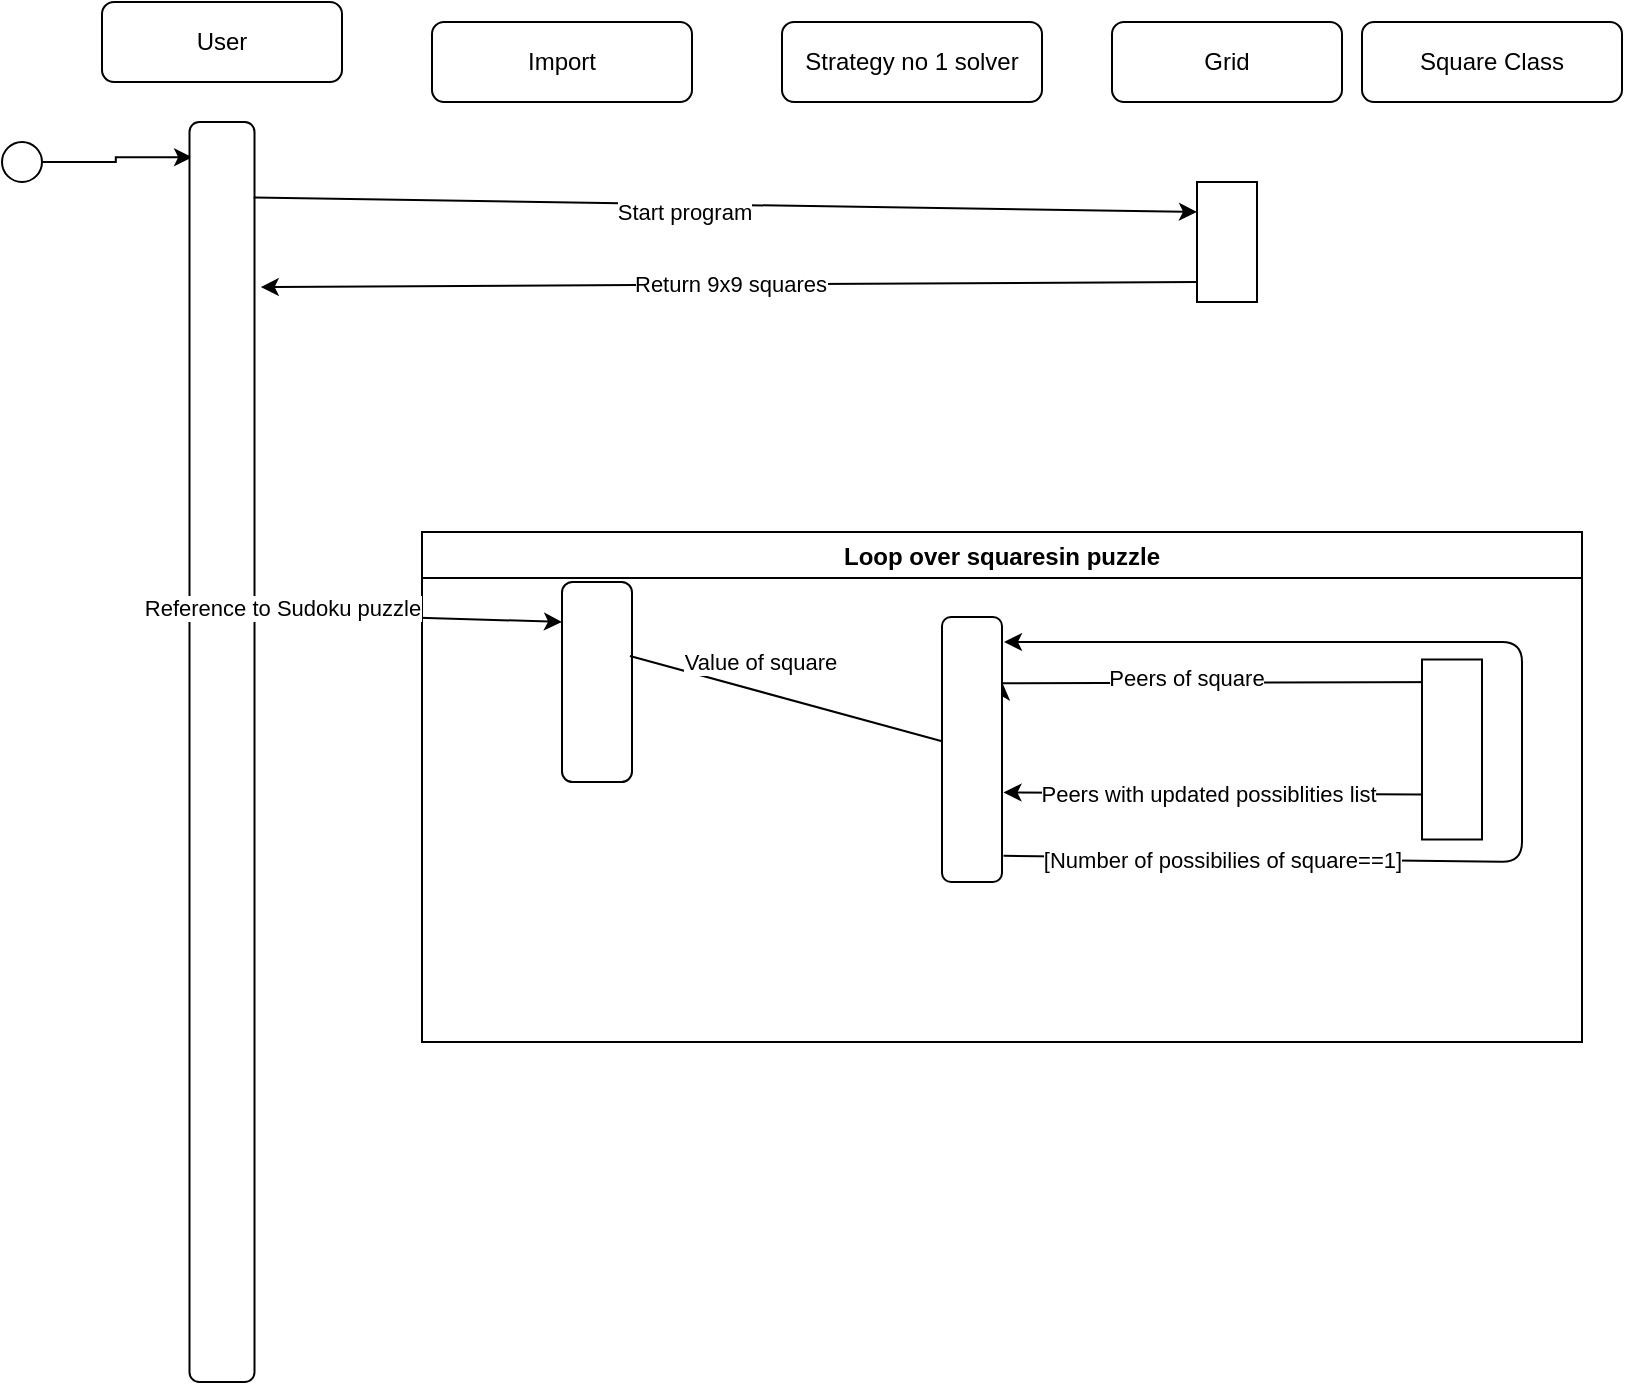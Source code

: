 <mxfile>
    <diagram id="aMPgfaCS1i6V14D40G4e" name="Page-1">
        <mxGraphModel dx="1251" dy="616" grid="1" gridSize="10" guides="1" tooltips="1" connect="1" arrows="1" fold="1" page="1" pageScale="1" pageWidth="850" pageHeight="1100" math="0" shadow="0">
            <root>
                <mxCell id="0"/>
                <mxCell id="1" parent="0"/>
                <mxCell id="32" style="edgeStyle=orthogonalEdgeStyle;rounded=0;orthogonalLoop=1;jettySize=auto;html=1;exitX=1;exitY=0.5;exitDx=0;exitDy=0;entryX=1;entryY=0.5;entryDx=0;entryDy=0;" parent="1" edge="1">
                    <mxGeometry relative="1" as="geometry">
                        <Array as="points">
                            <mxPoint x="820" y="530"/>
                            <mxPoint x="820" y="295"/>
                        </Array>
                        <mxPoint x="780" y="295" as="targetPoint"/>
                    </mxGeometry>
                </mxCell>
                <mxCell id="33" value="Yes" style="edgeLabel;html=1;align=center;verticalAlign=middle;resizable=0;points=[];" parent="32" vertex="1" connectable="0">
                    <mxGeometry x="0.218" y="-2" relative="1" as="geometry">
                        <mxPoint y="1" as="offset"/>
                    </mxGeometry>
                </mxCell>
                <mxCell id="103" style="edgeStyle=orthogonalEdgeStyle;rounded=0;orthogonalLoop=1;jettySize=auto;html=1;exitX=1;exitY=0.5;exitDx=0;exitDy=0;entryX=0.04;entryY=0.028;entryDx=0;entryDy=0;entryPerimeter=0;" edge="1" parent="1" source="34" target="66">
                    <mxGeometry relative="1" as="geometry"/>
                </mxCell>
                <mxCell id="34" value="" style="ellipse;whiteSpace=wrap;html=1;aspect=fixed;" parent="1" vertex="1">
                    <mxGeometry y="80" width="20" height="20" as="geometry"/>
                </mxCell>
                <mxCell id="37" style="edgeStyle=orthogonalEdgeStyle;rounded=0;orthogonalLoop=1;jettySize=auto;html=1;exitX=0.5;exitY=1;exitDx=0;exitDy=0;" parent="1" edge="1">
                    <mxGeometry relative="1" as="geometry">
                        <mxPoint x="140" y="190" as="sourcePoint"/>
                        <mxPoint x="140" y="190" as="targetPoint"/>
                    </mxGeometry>
                </mxCell>
                <mxCell id="65" value="User" style="rounded=1;whiteSpace=wrap;html=1;" vertex="1" parent="1">
                    <mxGeometry x="50" y="10" width="120" height="40" as="geometry"/>
                </mxCell>
                <mxCell id="66" value="" style="rounded=1;whiteSpace=wrap;html=1;" vertex="1" parent="1">
                    <mxGeometry x="93.75" y="70" width="32.5" height="630" as="geometry"/>
                </mxCell>
                <mxCell id="70" value="Import" style="rounded=1;whiteSpace=wrap;html=1;" vertex="1" parent="1">
                    <mxGeometry x="215" y="20" width="130" height="40" as="geometry"/>
                </mxCell>
                <mxCell id="72" value="Strategy no 1 solver" style="rounded=1;whiteSpace=wrap;html=1;" vertex="1" parent="1">
                    <mxGeometry x="390" y="20" width="130" height="40" as="geometry"/>
                </mxCell>
                <mxCell id="74" value="" style="endArrow=classic;html=1;exitX=0.971;exitY=0.37;exitDx=0;exitDy=0;exitPerimeter=0;startArrow=none;" edge="1" parent="1" source="73">
                    <mxGeometry width="50" height="50" relative="1" as="geometry">
                        <mxPoint x="350" y="440" as="sourcePoint"/>
                        <mxPoint x="500" y="350" as="targetPoint"/>
                    </mxGeometry>
                </mxCell>
                <mxCell id="76" value="Square Class" style="rounded=1;whiteSpace=wrap;html=1;" vertex="1" parent="1">
                    <mxGeometry x="680" y="20" width="130" height="40" as="geometry"/>
                </mxCell>
                <mxCell id="78" value="" style="endArrow=classic;html=1;exitX=1;exitY=0.25;exitDx=0;exitDy=0;" edge="1" parent="1" source="73">
                    <mxGeometry width="50" height="50" relative="1" as="geometry">
                        <mxPoint x="552.5" y="350" as="sourcePoint"/>
                        <mxPoint x="740" y="350" as="targetPoint"/>
                    </mxGeometry>
                </mxCell>
                <mxCell id="79" value="Peers of square" style="edgeLabel;html=1;align=center;verticalAlign=middle;resizable=0;points=[];" vertex="1" connectable="0" parent="78">
                    <mxGeometry x="-0.42" y="3" relative="1" as="geometry">
                        <mxPoint x="22" as="offset"/>
                    </mxGeometry>
                </mxCell>
                <mxCell id="80" value="" style="endArrow=classic;html=1;exitX=0;exitY=0.75;exitDx=0;exitDy=0;entryX=1.025;entryY=0.662;entryDx=0;entryDy=0;entryPerimeter=0;" edge="1" parent="1" source="77" target="73">
                    <mxGeometry width="50" height="50" relative="1" as="geometry">
                        <mxPoint x="350" y="450" as="sourcePoint"/>
                        <mxPoint x="543" y="390" as="targetPoint"/>
                    </mxGeometry>
                </mxCell>
                <mxCell id="81" value="Peers with updated possiblities list" style="edgeLabel;html=1;align=center;verticalAlign=middle;resizable=0;points=[];" vertex="1" connectable="0" parent="80">
                    <mxGeometry x="0.184" relative="1" as="geometry">
                        <mxPoint x="17" as="offset"/>
                    </mxGeometry>
                </mxCell>
                <mxCell id="84" value="Loop over squaresin puzzle" style="swimlane;" vertex="1" parent="1">
                    <mxGeometry x="210" y="275" width="580" height="255" as="geometry"/>
                </mxCell>
                <mxCell id="71" value="" style="rounded=1;whiteSpace=wrap;html=1;" vertex="1" parent="84">
                    <mxGeometry x="70" y="25" width="35" height="100" as="geometry"/>
                </mxCell>
                <mxCell id="68" value="" style="endArrow=classic;html=1;exitX=1.02;exitY=0.096;exitDx=0;exitDy=0;exitPerimeter=0;" edge="1" parent="84">
                    <mxGeometry width="50" height="50" relative="1" as="geometry">
                        <mxPoint x="-92.0" y="40.08" as="sourcePoint"/>
                        <mxPoint x="70" y="45" as="targetPoint"/>
                    </mxGeometry>
                </mxCell>
                <mxCell id="69" value="Reference to Sudoku puzzle" style="edgeLabel;html=1;align=center;verticalAlign=middle;resizable=0;points=[];" vertex="1" connectable="0" parent="68">
                    <mxGeometry x="-0.236" y="-2" relative="1" as="geometry">
                        <mxPoint x="-40" y="-6" as="offset"/>
                    </mxGeometry>
                </mxCell>
                <mxCell id="77" value="" style="rounded=0;whiteSpace=wrap;html=1;" vertex="1" parent="84">
                    <mxGeometry x="500" y="63.75" width="30" height="90" as="geometry"/>
                </mxCell>
                <mxCell id="100" value="" style="endArrow=classic;html=1;entryX=0;entryY=0.25;entryDx=0;entryDy=0;exitX=0.987;exitY=0.06;exitDx=0;exitDy=0;exitPerimeter=0;" edge="1" parent="1" source="66" target="104">
                    <mxGeometry width="50" height="50" relative="1" as="geometry">
                        <mxPoint x="330" y="119" as="sourcePoint"/>
                        <mxPoint x="718" y="100" as="targetPoint"/>
                    </mxGeometry>
                </mxCell>
                <mxCell id="101" value="Start program" style="edgeLabel;html=1;align=center;verticalAlign=middle;resizable=0;points=[];" vertex="1" connectable="0" parent="100">
                    <mxGeometry x="-0.086" y="-4" relative="1" as="geometry">
                        <mxPoint as="offset"/>
                    </mxGeometry>
                </mxCell>
                <mxCell id="104" value="" style="rounded=0;whiteSpace=wrap;html=1;" vertex="1" parent="1">
                    <mxGeometry x="597.5" y="100" width="30" height="60" as="geometry"/>
                </mxCell>
                <mxCell id="122" value="Return 9x9 squares" style="endArrow=classic;html=1;entryX=1.096;entryY=0.131;entryDx=0;entryDy=0;entryPerimeter=0;exitX=0;exitY=0.833;exitDx=0;exitDy=0;exitPerimeter=0;" edge="1" parent="1" source="104" target="66">
                    <mxGeometry width="50" height="50" relative="1" as="geometry">
                        <mxPoint x="730" y="153" as="sourcePoint"/>
                        <mxPoint x="620" y="270" as="targetPoint"/>
                    </mxGeometry>
                </mxCell>
                <mxCell id="128" value="Grid" style="rounded=1;whiteSpace=wrap;html=1;" vertex="1" parent="1">
                    <mxGeometry x="555" y="20" width="115" height="40" as="geometry"/>
                </mxCell>
                <mxCell id="73" value="" style="rounded=1;whiteSpace=wrap;html=1;" vertex="1" parent="1">
                    <mxGeometry x="470" y="317.5" width="30" height="132.5" as="geometry"/>
                </mxCell>
                <mxCell id="130" value="" style="endArrow=none;html=1;exitX=0.971;exitY=0.37;exitDx=0;exitDy=0;exitPerimeter=0;" edge="1" parent="1" source="71" target="73">
                    <mxGeometry width="50" height="50" relative="1" as="geometry">
                        <mxPoint x="313.985" y="337.0" as="sourcePoint"/>
                        <mxPoint x="500" y="350" as="targetPoint"/>
                    </mxGeometry>
                </mxCell>
                <mxCell id="131" value="Value of square" style="edgeLabel;html=1;align=center;verticalAlign=middle;resizable=0;points=[];" vertex="1" connectable="0" parent="130">
                    <mxGeometry x="-0.298" y="-3" relative="1" as="geometry">
                        <mxPoint x="11" y="-15" as="offset"/>
                    </mxGeometry>
                </mxCell>
                <mxCell id="132" value="" style="endArrow=classic;html=1;exitX=1.025;exitY=0.901;exitDx=0;exitDy=0;exitPerimeter=0;" edge="1" parent="1" source="73">
                    <mxGeometry width="50" height="50" relative="1" as="geometry">
                        <mxPoint x="570" y="320" as="sourcePoint"/>
                        <mxPoint x="501" y="330" as="targetPoint"/>
                        <Array as="points">
                            <mxPoint x="760" y="440"/>
                            <mxPoint x="760" y="384"/>
                            <mxPoint x="760" y="330"/>
                            <mxPoint x="680" y="330"/>
                        </Array>
                    </mxGeometry>
                </mxCell>
                <mxCell id="136" value="[Number of possibilies of square==1]" style="edgeLabel;html=1;align=center;verticalAlign=middle;resizable=0;points=[];" vertex="1" connectable="0" parent="132">
                    <mxGeometry x="-0.713" y="-1" relative="1" as="geometry">
                        <mxPoint x="19" as="offset"/>
                    </mxGeometry>
                </mxCell>
            </root>
        </mxGraphModel>
    </diagram>
</mxfile>